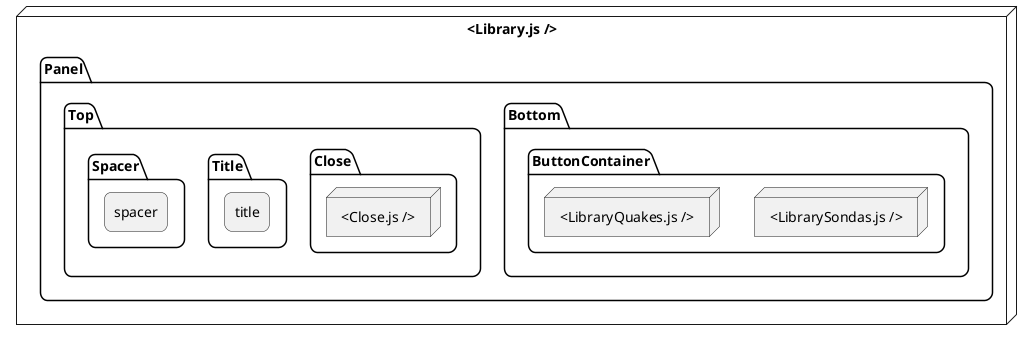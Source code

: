 @startuml UML

skinparam roundCorner 15

node "<Library.js />" as node {
    folder "Panel" as panel {
        folder "Bottom"  as bottom {
            folder "ButtonContainer" as buttonC {
                node "<LibrarySondas.js />" as sondasjs {
                }
                node "<LibraryQuakes.js />" as quakesjs {
                }
            }
        }
        folder "Top"  as top {
            folder "Close" as close {
                node "<Close.js />" as closejs {
                }
            }
            folder "Title" as title {
                rectangle "title" as titleC
            }
             folder "Spacer" as spacer {
                rectangle "spacer" as spacerC
            }
        }
    }

@enduml

